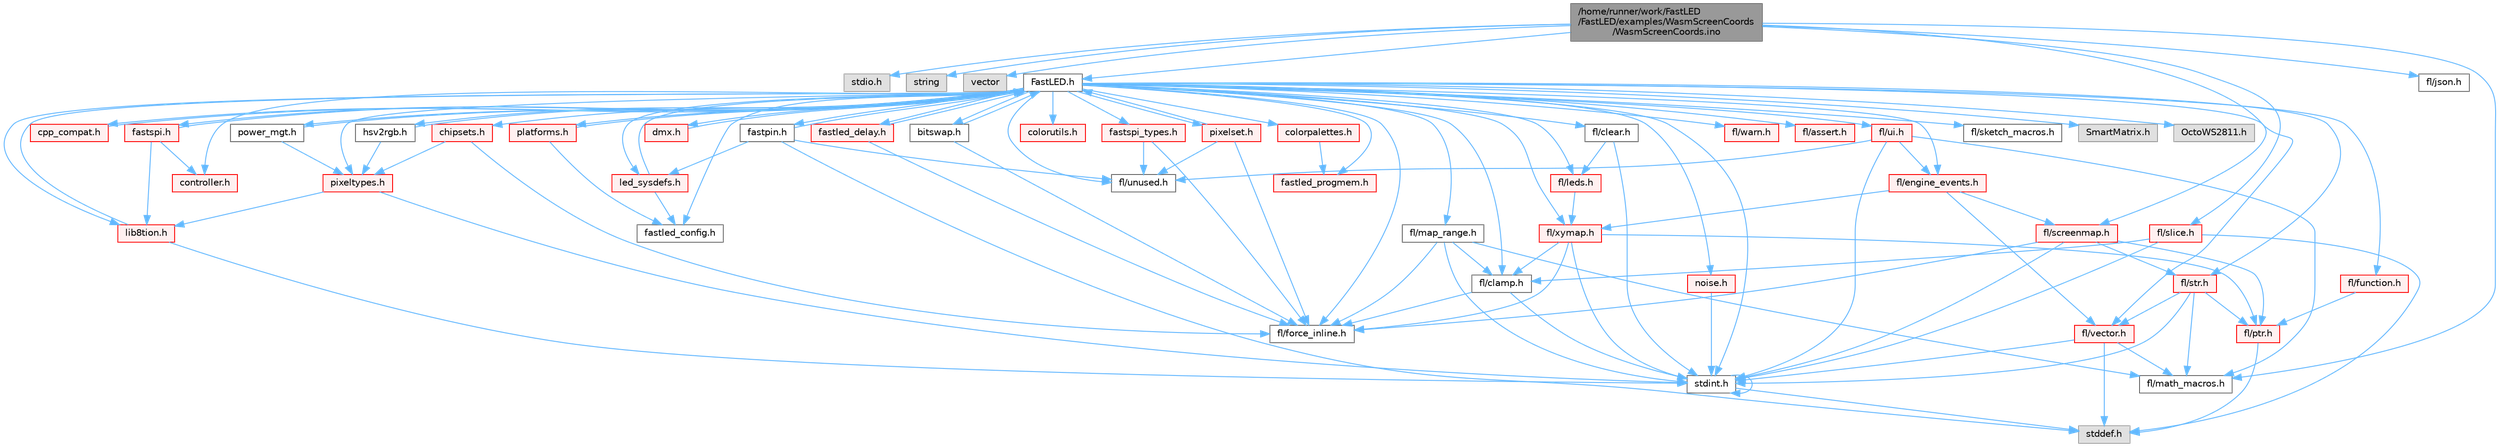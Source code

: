 digraph "/home/runner/work/FastLED/FastLED/examples/WasmScreenCoords/WasmScreenCoords.ino"
{
 // INTERACTIVE_SVG=YES
 // LATEX_PDF_SIZE
  bgcolor="transparent";
  edge [fontname=Helvetica,fontsize=10,labelfontname=Helvetica,labelfontsize=10];
  node [fontname=Helvetica,fontsize=10,shape=box,height=0.2,width=0.4];
  Node1 [id="Node000001",label="/home/runner/work/FastLED\l/FastLED/examples/WasmScreenCoords\l/WasmScreenCoords.ino",height=0.2,width=0.4,color="gray40", fillcolor="grey60", style="filled", fontcolor="black",tooltip="Simple test for screen coordinates in the web compiled version of FastLED."];
  Node1 -> Node2 [id="edge1_Node000001_Node000002",color="steelblue1",style="solid",tooltip=" "];
  Node2 [id="Node000002",label="stdio.h",height=0.2,width=0.4,color="grey60", fillcolor="#E0E0E0", style="filled",tooltip=" "];
  Node1 -> Node3 [id="edge2_Node000001_Node000003",color="steelblue1",style="solid",tooltip=" "];
  Node3 [id="Node000003",label="string",height=0.2,width=0.4,color="grey60", fillcolor="#E0E0E0", style="filled",tooltip=" "];
  Node1 -> Node4 [id="edge3_Node000001_Node000004",color="steelblue1",style="solid",tooltip=" "];
  Node4 [id="Node000004",label="vector",height=0.2,width=0.4,color="grey60", fillcolor="#E0E0E0", style="filled",tooltip=" "];
  Node1 -> Node5 [id="edge4_Node000001_Node000005",color="steelblue1",style="solid",tooltip=" "];
  Node5 [id="Node000005",label="FastLED.h",height=0.2,width=0.4,color="grey40", fillcolor="white", style="filled",URL="$db/d97/_fast_l_e_d_8h.html",tooltip="central include file for FastLED, defines the CFastLED class/object"];
  Node5 -> Node6 [id="edge5_Node000005_Node000006",color="steelblue1",style="solid",tooltip=" "];
  Node6 [id="Node000006",label="stdint.h",height=0.2,width=0.4,color="grey40", fillcolor="white", style="filled",URL="$df/dd8/stdint_8h.html",tooltip=" "];
  Node6 -> Node7 [id="edge6_Node000006_Node000007",color="steelblue1",style="solid",tooltip=" "];
  Node7 [id="Node000007",label="stddef.h",height=0.2,width=0.4,color="grey60", fillcolor="#E0E0E0", style="filled",tooltip=" "];
  Node6 -> Node6 [id="edge7_Node000006_Node000006",color="steelblue1",style="solid",tooltip=" "];
  Node5 -> Node8 [id="edge8_Node000005_Node000008",color="steelblue1",style="solid",tooltip=" "];
  Node8 [id="Node000008",label="SmartMatrix.h",height=0.2,width=0.4,color="grey60", fillcolor="#E0E0E0", style="filled",tooltip=" "];
  Node5 -> Node9 [id="edge9_Node000005_Node000009",color="steelblue1",style="solid",tooltip=" "];
  Node9 [id="Node000009",label="OctoWS2811.h",height=0.2,width=0.4,color="grey60", fillcolor="#E0E0E0", style="filled",tooltip=" "];
  Node5 -> Node10 [id="edge10_Node000005_Node000010",color="steelblue1",style="solid",tooltip=" "];
  Node10 [id="Node000010",label="fl/force_inline.h",height=0.2,width=0.4,color="grey40", fillcolor="white", style="filled",URL="$d4/d64/force__inline_8h.html",tooltip=" "];
  Node5 -> Node11 [id="edge11_Node000005_Node000011",color="steelblue1",style="solid",tooltip=" "];
  Node11 [id="Node000011",label="cpp_compat.h",height=0.2,width=0.4,color="red", fillcolor="#FFF0F0", style="filled",URL="$d9/d13/cpp__compat_8h.html",tooltip="Compatibility functions based on C++ version."];
  Node11 -> Node5 [id="edge12_Node000011_Node000005",color="steelblue1",style="solid",tooltip=" "];
  Node5 -> Node13 [id="edge13_Node000005_Node000013",color="steelblue1",style="solid",tooltip=" "];
  Node13 [id="Node000013",label="fastled_config.h",height=0.2,width=0.4,color="grey40", fillcolor="white", style="filled",URL="$d5/d11/fastled__config_8h.html",tooltip="Contains definitions that can be used to configure FastLED at compile time."];
  Node5 -> Node14 [id="edge14_Node000005_Node000014",color="steelblue1",style="solid",tooltip=" "];
  Node14 [id="Node000014",label="led_sysdefs.h",height=0.2,width=0.4,color="red", fillcolor="#FFF0F0", style="filled",URL="$d9/d3e/led__sysdefs_8h.html",tooltip="Determines which platform system definitions to include."];
  Node14 -> Node5 [id="edge15_Node000014_Node000005",color="steelblue1",style="solid",tooltip=" "];
  Node14 -> Node13 [id="edge16_Node000014_Node000013",color="steelblue1",style="solid",tooltip=" "];
  Node5 -> Node16 [id="edge17_Node000005_Node000016",color="steelblue1",style="solid",tooltip=" "];
  Node16 [id="Node000016",label="fastled_delay.h",height=0.2,width=0.4,color="red", fillcolor="#FFF0F0", style="filled",URL="$d0/da8/fastled__delay_8h.html",tooltip="Utility functions and classes for managing delay cycles."];
  Node16 -> Node5 [id="edge18_Node000016_Node000005",color="steelblue1",style="solid",tooltip=" "];
  Node16 -> Node10 [id="edge19_Node000016_Node000010",color="steelblue1",style="solid",tooltip=" "];
  Node5 -> Node18 [id="edge20_Node000005_Node000018",color="steelblue1",style="solid",tooltip=" "];
  Node18 [id="Node000018",label="bitswap.h",height=0.2,width=0.4,color="grey40", fillcolor="white", style="filled",URL="$de/ded/bitswap_8h.html",tooltip="Functions for doing a rotation of bits/bytes used by parallel output."];
  Node18 -> Node5 [id="edge21_Node000018_Node000005",color="steelblue1",style="solid",tooltip=" "];
  Node18 -> Node10 [id="edge22_Node000018_Node000010",color="steelblue1",style="solid",tooltip=" "];
  Node5 -> Node19 [id="edge23_Node000005_Node000019",color="steelblue1",style="solid",tooltip=" "];
  Node19 [id="Node000019",label="controller.h",height=0.2,width=0.4,color="red", fillcolor="#FFF0F0", style="filled",URL="$d2/dd9/controller_8h.html",tooltip="deprecated: base definitions used by led controllers for writing out led data"];
  Node5 -> Node73 [id="edge24_Node000005_Node000073",color="steelblue1",style="solid",tooltip=" "];
  Node73 [id="Node000073",label="fastpin.h",height=0.2,width=0.4,color="grey40", fillcolor="white", style="filled",URL="$db/d65/fastpin_8h.html",tooltip="Class base definitions for defining fast pin access."];
  Node73 -> Node5 [id="edge25_Node000073_Node000005",color="steelblue1",style="solid",tooltip=" "];
  Node73 -> Node14 [id="edge26_Node000073_Node000014",color="steelblue1",style="solid",tooltip=" "];
  Node73 -> Node7 [id="edge27_Node000073_Node000007",color="steelblue1",style="solid",tooltip=" "];
  Node73 -> Node40 [id="edge28_Node000073_Node000040",color="steelblue1",style="solid",tooltip=" "];
  Node40 [id="Node000040",label="fl/unused.h",height=0.2,width=0.4,color="grey40", fillcolor="white", style="filled",URL="$d8/d4b/unused_8h.html",tooltip=" "];
  Node5 -> Node74 [id="edge29_Node000005_Node000074",color="steelblue1",style="solid",tooltip=" "];
  Node74 [id="Node000074",label="fastspi_types.h",height=0.2,width=0.4,color="red", fillcolor="#FFF0F0", style="filled",URL="$d2/ddb/fastspi__types_8h.html",tooltip="Data types and constants used by SPI interfaces."];
  Node74 -> Node10 [id="edge30_Node000074_Node000010",color="steelblue1",style="solid",tooltip=" "];
  Node74 -> Node40 [id="edge31_Node000074_Node000040",color="steelblue1",style="solid",tooltip=" "];
  Node5 -> Node75 [id="edge32_Node000005_Node000075",color="steelblue1",style="solid",tooltip=" "];
  Node75 [id="Node000075",label="dmx.h",height=0.2,width=0.4,color="red", fillcolor="#FFF0F0", style="filled",URL="$d3/de1/dmx_8h.html",tooltip="Defines the DMX512-based LED controllers."];
  Node75 -> Node5 [id="edge33_Node000075_Node000005",color="steelblue1",style="solid",tooltip=" "];
  Node5 -> Node78 [id="edge34_Node000005_Node000078",color="steelblue1",style="solid",tooltip=" "];
  Node78 [id="Node000078",label="platforms.h",height=0.2,width=0.4,color="red", fillcolor="#FFF0F0", style="filled",URL="$da/dc9/platforms_8h.html",tooltip="Determines which platforms headers to include."];
  Node78 -> Node5 [id="edge35_Node000078_Node000005",color="steelblue1",style="solid",tooltip=" "];
  Node78 -> Node13 [id="edge36_Node000078_Node000013",color="steelblue1",style="solid",tooltip=" "];
  Node5 -> Node80 [id="edge37_Node000005_Node000080",color="steelblue1",style="solid",tooltip=" "];
  Node80 [id="Node000080",label="fastled_progmem.h",height=0.2,width=0.4,color="red", fillcolor="#FFF0F0", style="filled",URL="$df/dab/fastled__progmem_8h.html",tooltip="Wrapper definitions to allow seamless use of PROGMEM in environments that have it."];
  Node5 -> Node22 [id="edge38_Node000005_Node000022",color="steelblue1",style="solid",tooltip=" "];
  Node22 [id="Node000022",label="lib8tion.h",height=0.2,width=0.4,color="red", fillcolor="#FFF0F0", style="filled",URL="$df/da5/lib8tion_8h.html",tooltip="Fast, efficient 8-bit math functions specifically designed for high-performance LED programming."];
  Node22 -> Node5 [id="edge39_Node000022_Node000005",color="steelblue1",style="solid",tooltip=" "];
  Node22 -> Node6 [id="edge40_Node000022_Node000006",color="steelblue1",style="solid",tooltip=" "];
  Node5 -> Node21 [id="edge41_Node000005_Node000021",color="steelblue1",style="solid",tooltip=" "];
  Node21 [id="Node000021",label="pixeltypes.h",height=0.2,width=0.4,color="red", fillcolor="#FFF0F0", style="filled",URL="$d2/dba/pixeltypes_8h.html",tooltip="Includes defintions for RGB and HSV pixels."];
  Node21 -> Node6 [id="edge42_Node000021_Node000006",color="steelblue1",style="solid",tooltip=" "];
  Node21 -> Node22 [id="edge43_Node000021_Node000022",color="steelblue1",style="solid",tooltip=" "];
  Node5 -> Node81 [id="edge44_Node000005_Node000081",color="steelblue1",style="solid",tooltip=" "];
  Node81 [id="Node000081",label="hsv2rgb.h",height=0.2,width=0.4,color="grey40", fillcolor="white", style="filled",URL="$de/d9a/hsv2rgb_8h.html",tooltip="Functions to convert from the HSV colorspace to the RGB colorspace."];
  Node81 -> Node5 [id="edge45_Node000081_Node000005",color="steelblue1",style="solid",tooltip=" "];
  Node81 -> Node21 [id="edge46_Node000081_Node000021",color="steelblue1",style="solid",tooltip=" "];
  Node5 -> Node82 [id="edge47_Node000005_Node000082",color="steelblue1",style="solid",tooltip=" "];
  Node82 [id="Node000082",label="colorutils.h",height=0.2,width=0.4,color="red", fillcolor="#FFF0F0", style="filled",URL="$d1/dfb/colorutils_8h.html",tooltip=" "];
  Node5 -> Node87 [id="edge48_Node000005_Node000087",color="steelblue1",style="solid",tooltip=" "];
  Node87 [id="Node000087",label="pixelset.h",height=0.2,width=0.4,color="red", fillcolor="#FFF0F0", style="filled",URL="$d4/d46/pixelset_8h.html",tooltip="Declares classes for managing logical groups of LEDs."];
  Node87 -> Node10 [id="edge49_Node000087_Node000010",color="steelblue1",style="solid",tooltip=" "];
  Node87 -> Node40 [id="edge50_Node000087_Node000040",color="steelblue1",style="solid",tooltip=" "];
  Node87 -> Node5 [id="edge51_Node000087_Node000005",color="steelblue1",style="solid",tooltip=" "];
  Node5 -> Node88 [id="edge52_Node000005_Node000088",color="steelblue1",style="solid",tooltip=" "];
  Node88 [id="Node000088",label="colorpalettes.h",height=0.2,width=0.4,color="red", fillcolor="#FFF0F0", style="filled",URL="$dc/dcc/colorpalettes_8h.html",tooltip="Declarations for the predefined color palettes supplied by FastLED."];
  Node88 -> Node80 [id="edge53_Node000088_Node000080",color="steelblue1",style="solid",tooltip=" "];
  Node5 -> Node89 [id="edge54_Node000005_Node000089",color="steelblue1",style="solid",tooltip=" "];
  Node89 [id="Node000089",label="noise.h",height=0.2,width=0.4,color="red", fillcolor="#FFF0F0", style="filled",URL="$d1/d31/noise_8h.html",tooltip="Functions to generate and fill arrays with noise."];
  Node89 -> Node6 [id="edge55_Node000089_Node000006",color="steelblue1",style="solid",tooltip=" "];
  Node5 -> Node90 [id="edge56_Node000005_Node000090",color="steelblue1",style="solid",tooltip=" "];
  Node90 [id="Node000090",label="power_mgt.h",height=0.2,width=0.4,color="grey40", fillcolor="white", style="filled",URL="$dc/d5b/power__mgt_8h.html",tooltip="Functions to limit the power used by FastLED."];
  Node90 -> Node5 [id="edge57_Node000090_Node000005",color="steelblue1",style="solid",tooltip=" "];
  Node90 -> Node21 [id="edge58_Node000090_Node000021",color="steelblue1",style="solid",tooltip=" "];
  Node5 -> Node91 [id="edge59_Node000005_Node000091",color="steelblue1",style="solid",tooltip=" "];
  Node91 [id="Node000091",label="fastspi.h",height=0.2,width=0.4,color="red", fillcolor="#FFF0F0", style="filled",URL="$d6/ddc/fastspi_8h.html",tooltip="Serial peripheral interface (SPI) definitions per platform."];
  Node91 -> Node5 [id="edge60_Node000091_Node000005",color="steelblue1",style="solid",tooltip=" "];
  Node91 -> Node19 [id="edge61_Node000091_Node000019",color="steelblue1",style="solid",tooltip=" "];
  Node91 -> Node22 [id="edge62_Node000091_Node000022",color="steelblue1",style="solid",tooltip=" "];
  Node5 -> Node93 [id="edge63_Node000005_Node000093",color="steelblue1",style="solid",tooltip=" "];
  Node93 [id="Node000093",label="chipsets.h",height=0.2,width=0.4,color="red", fillcolor="#FFF0F0", style="filled",URL="$db/d66/chipsets_8h.html",tooltip="Contains the bulk of the definitions for the various LED chipsets supported."];
  Node93 -> Node21 [id="edge64_Node000093_Node000021",color="steelblue1",style="solid",tooltip=" "];
  Node93 -> Node10 [id="edge65_Node000093_Node000010",color="steelblue1",style="solid",tooltip=" "];
  Node5 -> Node62 [id="edge66_Node000005_Node000062",color="steelblue1",style="solid",tooltip=" "];
  Node62 [id="Node000062",label="fl/engine_events.h",height=0.2,width=0.4,color="red", fillcolor="#FFF0F0", style="filled",URL="$db/dc0/engine__events_8h.html",tooltip=" "];
  Node62 -> Node63 [id="edge67_Node000062_Node000063",color="steelblue1",style="solid",tooltip=" "];
  Node63 [id="Node000063",label="fl/screenmap.h",height=0.2,width=0.4,color="red", fillcolor="#FFF0F0", style="filled",URL="$d7/d97/screenmap_8h.html",tooltip=" "];
  Node63 -> Node6 [id="edge68_Node000063_Node000006",color="steelblue1",style="solid",tooltip=" "];
  Node63 -> Node10 [id="edge69_Node000063_Node000010",color="steelblue1",style="solid",tooltip=" "];
  Node63 -> Node34 [id="edge70_Node000063_Node000034",color="steelblue1",style="solid",tooltip=" "];
  Node34 [id="Node000034",label="fl/ptr.h",height=0.2,width=0.4,color="red", fillcolor="#FFF0F0", style="filled",URL="$dd/d98/ptr_8h.html",tooltip=" "];
  Node34 -> Node7 [id="edge71_Node000034_Node000007",color="steelblue1",style="solid",tooltip=" "];
  Node63 -> Node28 [id="edge72_Node000063_Node000028",color="steelblue1",style="solid",tooltip=" "];
  Node28 [id="Node000028",label="fl/str.h",height=0.2,width=0.4,color="red", fillcolor="#FFF0F0", style="filled",URL="$d1/d93/str_8h.html",tooltip=" "];
  Node28 -> Node6 [id="edge73_Node000028_Node000006",color="steelblue1",style="solid",tooltip=" "];
  Node28 -> Node33 [id="edge74_Node000028_Node000033",color="steelblue1",style="solid",tooltip=" "];
  Node33 [id="Node000033",label="fl/math_macros.h",height=0.2,width=0.4,color="grey40", fillcolor="white", style="filled",URL="$d8/db8/math__macros_8h.html",tooltip=" "];
  Node28 -> Node34 [id="edge75_Node000028_Node000034",color="steelblue1",style="solid",tooltip=" "];
  Node28 -> Node43 [id="edge76_Node000028_Node000043",color="steelblue1",style="solid",tooltip=" "];
  Node43 [id="Node000043",label="fl/vector.h",height=0.2,width=0.4,color="red", fillcolor="#FFF0F0", style="filled",URL="$d6/d68/vector_8h.html",tooltip=" "];
  Node43 -> Node7 [id="edge77_Node000043_Node000007",color="steelblue1",style="solid",tooltip=" "];
  Node43 -> Node6 [id="edge78_Node000043_Node000006",color="steelblue1",style="solid",tooltip=" "];
  Node43 -> Node33 [id="edge79_Node000043_Node000033",color="steelblue1",style="solid",tooltip=" "];
  Node62 -> Node43 [id="edge80_Node000062_Node000043",color="steelblue1",style="solid",tooltip=" "];
  Node62 -> Node70 [id="edge81_Node000062_Node000070",color="steelblue1",style="solid",tooltip=" "];
  Node70 [id="Node000070",label="fl/xymap.h",height=0.2,width=0.4,color="red", fillcolor="#FFF0F0", style="filled",URL="$da/d61/xymap_8h.html",tooltip=" "];
  Node70 -> Node6 [id="edge82_Node000070_Node000006",color="steelblue1",style="solid",tooltip=" "];
  Node70 -> Node31 [id="edge83_Node000070_Node000031",color="steelblue1",style="solid",tooltip=" "];
  Node31 [id="Node000031",label="fl/clamp.h",height=0.2,width=0.4,color="grey40", fillcolor="white", style="filled",URL="$d6/dd3/clamp_8h.html",tooltip=" "];
  Node31 -> Node6 [id="edge84_Node000031_Node000006",color="steelblue1",style="solid",tooltip=" "];
  Node31 -> Node10 [id="edge85_Node000031_Node000010",color="steelblue1",style="solid",tooltip=" "];
  Node70 -> Node10 [id="edge86_Node000070_Node000010",color="steelblue1",style="solid",tooltip=" "];
  Node70 -> Node34 [id="edge87_Node000070_Node000034",color="steelblue1",style="solid",tooltip=" "];
  Node5 -> Node94 [id="edge88_Node000005_Node000094",color="steelblue1",style="solid",tooltip=" "];
  Node94 [id="Node000094",label="fl/leds.h",height=0.2,width=0.4,color="red", fillcolor="#FFF0F0", style="filled",URL="$da/d78/leds_8h.html",tooltip=" "];
  Node94 -> Node70 [id="edge89_Node000094_Node000070",color="steelblue1",style="solid",tooltip=" "];
  Node5 -> Node28 [id="edge90_Node000005_Node000028",color="steelblue1",style="solid",tooltip=" "];
  Node5 -> Node70 [id="edge91_Node000005_Node000070",color="steelblue1",style="solid",tooltip=" "];
  Node5 -> Node31 [id="edge92_Node000005_Node000031",color="steelblue1",style="solid",tooltip=" "];
  Node5 -> Node32 [id="edge93_Node000005_Node000032",color="steelblue1",style="solid",tooltip=" "];
  Node32 [id="Node000032",label="fl/map_range.h",height=0.2,width=0.4,color="grey40", fillcolor="white", style="filled",URL="$d1/d47/map__range_8h.html",tooltip=" "];
  Node32 -> Node6 [id="edge94_Node000032_Node000006",color="steelblue1",style="solid",tooltip=" "];
  Node32 -> Node31 [id="edge95_Node000032_Node000031",color="steelblue1",style="solid",tooltip=" "];
  Node32 -> Node10 [id="edge96_Node000032_Node000010",color="steelblue1",style="solid",tooltip=" "];
  Node32 -> Node33 [id="edge97_Node000032_Node000033",color="steelblue1",style="solid",tooltip=" "];
  Node5 -> Node95 [id="edge98_Node000005_Node000095",color="steelblue1",style="solid",tooltip=" "];
  Node95 [id="Node000095",label="fl/warn.h",height=0.2,width=0.4,color="red", fillcolor="#FFF0F0", style="filled",URL="$de/d77/warn_8h.html",tooltip=" "];
  Node5 -> Node66 [id="edge99_Node000005_Node000066",color="steelblue1",style="solid",tooltip=" "];
  Node66 [id="Node000066",label="fl/assert.h",height=0.2,width=0.4,color="red", fillcolor="#FFF0F0", style="filled",URL="$dc/da7/assert_8h.html",tooltip=" "];
  Node5 -> Node40 [id="edge100_Node000005_Node000040",color="steelblue1",style="solid",tooltip=" "];
  Node5 -> Node43 [id="edge101_Node000005_Node000043",color="steelblue1",style="solid",tooltip=" "];
  Node5 -> Node98 [id="edge102_Node000005_Node000098",color="steelblue1",style="solid",tooltip=" "];
  Node98 [id="Node000098",label="fl/function.h",height=0.2,width=0.4,color="red", fillcolor="#FFF0F0", style="filled",URL="$dd/d67/function_8h.html",tooltip=" "];
  Node98 -> Node34 [id="edge103_Node000098_Node000034",color="steelblue1",style="solid",tooltip=" "];
  Node5 -> Node99 [id="edge104_Node000005_Node000099",color="steelblue1",style="solid",tooltip=" "];
  Node99 [id="Node000099",label="fl/clear.h",height=0.2,width=0.4,color="grey40", fillcolor="white", style="filled",URL="$df/db0/clear_8h.html",tooltip=" "];
  Node99 -> Node94 [id="edge105_Node000099_Node000094",color="steelblue1",style="solid",tooltip=" "];
  Node99 -> Node6 [id="edge106_Node000099_Node000006",color="steelblue1",style="solid",tooltip=" "];
  Node5 -> Node100 [id="edge107_Node000005_Node000100",color="steelblue1",style="solid",tooltip=" "];
  Node100 [id="Node000100",label="fl/ui.h",height=0.2,width=0.4,color="red", fillcolor="#FFF0F0", style="filled",URL="$d9/d3b/ui_8h.html",tooltip=" "];
  Node100 -> Node6 [id="edge108_Node000100_Node000006",color="steelblue1",style="solid",tooltip=" "];
  Node100 -> Node62 [id="edge109_Node000100_Node000062",color="steelblue1",style="solid",tooltip=" "];
  Node100 -> Node33 [id="edge110_Node000100_Node000033",color="steelblue1",style="solid",tooltip=" "];
  Node100 -> Node40 [id="edge111_Node000100_Node000040",color="steelblue1",style="solid",tooltip=" "];
  Node5 -> Node109 [id="edge112_Node000005_Node000109",color="steelblue1",style="solid",tooltip=" "];
  Node109 [id="Node000109",label="fl/sketch_macros.h",height=0.2,width=0.4,color="grey40", fillcolor="white", style="filled",URL="$d1/dbc/sketch__macros_8h.html",tooltip=" "];
  Node1 -> Node110 [id="edge113_Node000001_Node000110",color="steelblue1",style="solid",tooltip=" "];
  Node110 [id="Node000110",label="fl/json.h",height=0.2,width=0.4,color="grey40", fillcolor="white", style="filled",URL="$d7/d91/fl_2json_8h.html",tooltip=" "];
  Node1 -> Node103 [id="edge114_Node000001_Node000103",color="steelblue1",style="solid",tooltip=" "];
  Node103 [id="Node000103",label="fl/slice.h",height=0.2,width=0.4,color="red", fillcolor="#FFF0F0", style="filled",URL="$d0/d48/slice_8h.html",tooltip=" "];
  Node103 -> Node7 [id="edge115_Node000103_Node000007",color="steelblue1",style="solid",tooltip=" "];
  Node103 -> Node6 [id="edge116_Node000103_Node000006",color="steelblue1",style="solid",tooltip=" "];
  Node103 -> Node31 [id="edge117_Node000103_Node000031",color="steelblue1",style="solid",tooltip=" "];
  Node1 -> Node63 [id="edge118_Node000001_Node000063",color="steelblue1",style="solid",tooltip=" "];
  Node1 -> Node33 [id="edge119_Node000001_Node000033",color="steelblue1",style="solid",tooltip=" "];
}
